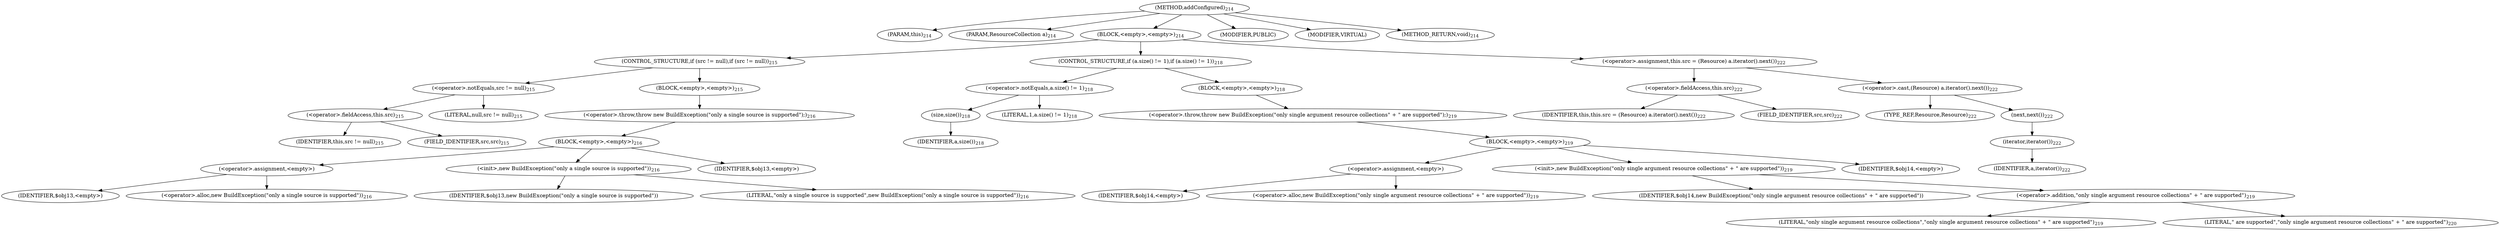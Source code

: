 digraph "addConfigured" {  
"370" [label = <(METHOD,addConfigured)<SUB>214</SUB>> ]
"371" [label = <(PARAM,this)<SUB>214</SUB>> ]
"372" [label = <(PARAM,ResourceCollection a)<SUB>214</SUB>> ]
"373" [label = <(BLOCK,&lt;empty&gt;,&lt;empty&gt;)<SUB>214</SUB>> ]
"374" [label = <(CONTROL_STRUCTURE,if (src != null),if (src != null))<SUB>215</SUB>> ]
"375" [label = <(&lt;operator&gt;.notEquals,src != null)<SUB>215</SUB>> ]
"376" [label = <(&lt;operator&gt;.fieldAccess,this.src)<SUB>215</SUB>> ]
"377" [label = <(IDENTIFIER,this,src != null)<SUB>215</SUB>> ]
"378" [label = <(FIELD_IDENTIFIER,src,src)<SUB>215</SUB>> ]
"379" [label = <(LITERAL,null,src != null)<SUB>215</SUB>> ]
"380" [label = <(BLOCK,&lt;empty&gt;,&lt;empty&gt;)<SUB>215</SUB>> ]
"381" [label = <(&lt;operator&gt;.throw,throw new BuildException(&quot;only a single source is supported&quot;);)<SUB>216</SUB>> ]
"382" [label = <(BLOCK,&lt;empty&gt;,&lt;empty&gt;)<SUB>216</SUB>> ]
"383" [label = <(&lt;operator&gt;.assignment,&lt;empty&gt;)> ]
"384" [label = <(IDENTIFIER,$obj13,&lt;empty&gt;)> ]
"385" [label = <(&lt;operator&gt;.alloc,new BuildException(&quot;only a single source is supported&quot;))<SUB>216</SUB>> ]
"386" [label = <(&lt;init&gt;,new BuildException(&quot;only a single source is supported&quot;))<SUB>216</SUB>> ]
"387" [label = <(IDENTIFIER,$obj13,new BuildException(&quot;only a single source is supported&quot;))> ]
"388" [label = <(LITERAL,&quot;only a single source is supported&quot;,new BuildException(&quot;only a single source is supported&quot;))<SUB>216</SUB>> ]
"389" [label = <(IDENTIFIER,$obj13,&lt;empty&gt;)> ]
"390" [label = <(CONTROL_STRUCTURE,if (a.size() != 1),if (a.size() != 1))<SUB>218</SUB>> ]
"391" [label = <(&lt;operator&gt;.notEquals,a.size() != 1)<SUB>218</SUB>> ]
"392" [label = <(size,size())<SUB>218</SUB>> ]
"393" [label = <(IDENTIFIER,a,size())<SUB>218</SUB>> ]
"394" [label = <(LITERAL,1,a.size() != 1)<SUB>218</SUB>> ]
"395" [label = <(BLOCK,&lt;empty&gt;,&lt;empty&gt;)<SUB>218</SUB>> ]
"396" [label = <(&lt;operator&gt;.throw,throw new BuildException(&quot;only single argument resource collections&quot; + &quot; are supported&quot;);)<SUB>219</SUB>> ]
"397" [label = <(BLOCK,&lt;empty&gt;,&lt;empty&gt;)<SUB>219</SUB>> ]
"398" [label = <(&lt;operator&gt;.assignment,&lt;empty&gt;)> ]
"399" [label = <(IDENTIFIER,$obj14,&lt;empty&gt;)> ]
"400" [label = <(&lt;operator&gt;.alloc,new BuildException(&quot;only single argument resource collections&quot; + &quot; are supported&quot;))<SUB>219</SUB>> ]
"401" [label = <(&lt;init&gt;,new BuildException(&quot;only single argument resource collections&quot; + &quot; are supported&quot;))<SUB>219</SUB>> ]
"402" [label = <(IDENTIFIER,$obj14,new BuildException(&quot;only single argument resource collections&quot; + &quot; are supported&quot;))> ]
"403" [label = <(&lt;operator&gt;.addition,&quot;only single argument resource collections&quot; + &quot; are supported&quot;)<SUB>219</SUB>> ]
"404" [label = <(LITERAL,&quot;only single argument resource collections&quot;,&quot;only single argument resource collections&quot; + &quot; are supported&quot;)<SUB>219</SUB>> ]
"405" [label = <(LITERAL,&quot; are supported&quot;,&quot;only single argument resource collections&quot; + &quot; are supported&quot;)<SUB>220</SUB>> ]
"406" [label = <(IDENTIFIER,$obj14,&lt;empty&gt;)> ]
"407" [label = <(&lt;operator&gt;.assignment,this.src = (Resource) a.iterator().next())<SUB>222</SUB>> ]
"408" [label = <(&lt;operator&gt;.fieldAccess,this.src)<SUB>222</SUB>> ]
"409" [label = <(IDENTIFIER,this,this.src = (Resource) a.iterator().next())<SUB>222</SUB>> ]
"410" [label = <(FIELD_IDENTIFIER,src,src)<SUB>222</SUB>> ]
"411" [label = <(&lt;operator&gt;.cast,(Resource) a.iterator().next())<SUB>222</SUB>> ]
"412" [label = <(TYPE_REF,Resource,Resource)<SUB>222</SUB>> ]
"413" [label = <(next,next())<SUB>222</SUB>> ]
"414" [label = <(iterator,iterator())<SUB>222</SUB>> ]
"415" [label = <(IDENTIFIER,a,iterator())<SUB>222</SUB>> ]
"416" [label = <(MODIFIER,PUBLIC)> ]
"417" [label = <(MODIFIER,VIRTUAL)> ]
"418" [label = <(METHOD_RETURN,void)<SUB>214</SUB>> ]
  "370" -> "371" 
  "370" -> "372" 
  "370" -> "373" 
  "370" -> "416" 
  "370" -> "417" 
  "370" -> "418" 
  "373" -> "374" 
  "373" -> "390" 
  "373" -> "407" 
  "374" -> "375" 
  "374" -> "380" 
  "375" -> "376" 
  "375" -> "379" 
  "376" -> "377" 
  "376" -> "378" 
  "380" -> "381" 
  "381" -> "382" 
  "382" -> "383" 
  "382" -> "386" 
  "382" -> "389" 
  "383" -> "384" 
  "383" -> "385" 
  "386" -> "387" 
  "386" -> "388" 
  "390" -> "391" 
  "390" -> "395" 
  "391" -> "392" 
  "391" -> "394" 
  "392" -> "393" 
  "395" -> "396" 
  "396" -> "397" 
  "397" -> "398" 
  "397" -> "401" 
  "397" -> "406" 
  "398" -> "399" 
  "398" -> "400" 
  "401" -> "402" 
  "401" -> "403" 
  "403" -> "404" 
  "403" -> "405" 
  "407" -> "408" 
  "407" -> "411" 
  "408" -> "409" 
  "408" -> "410" 
  "411" -> "412" 
  "411" -> "413" 
  "413" -> "414" 
  "414" -> "415" 
}
